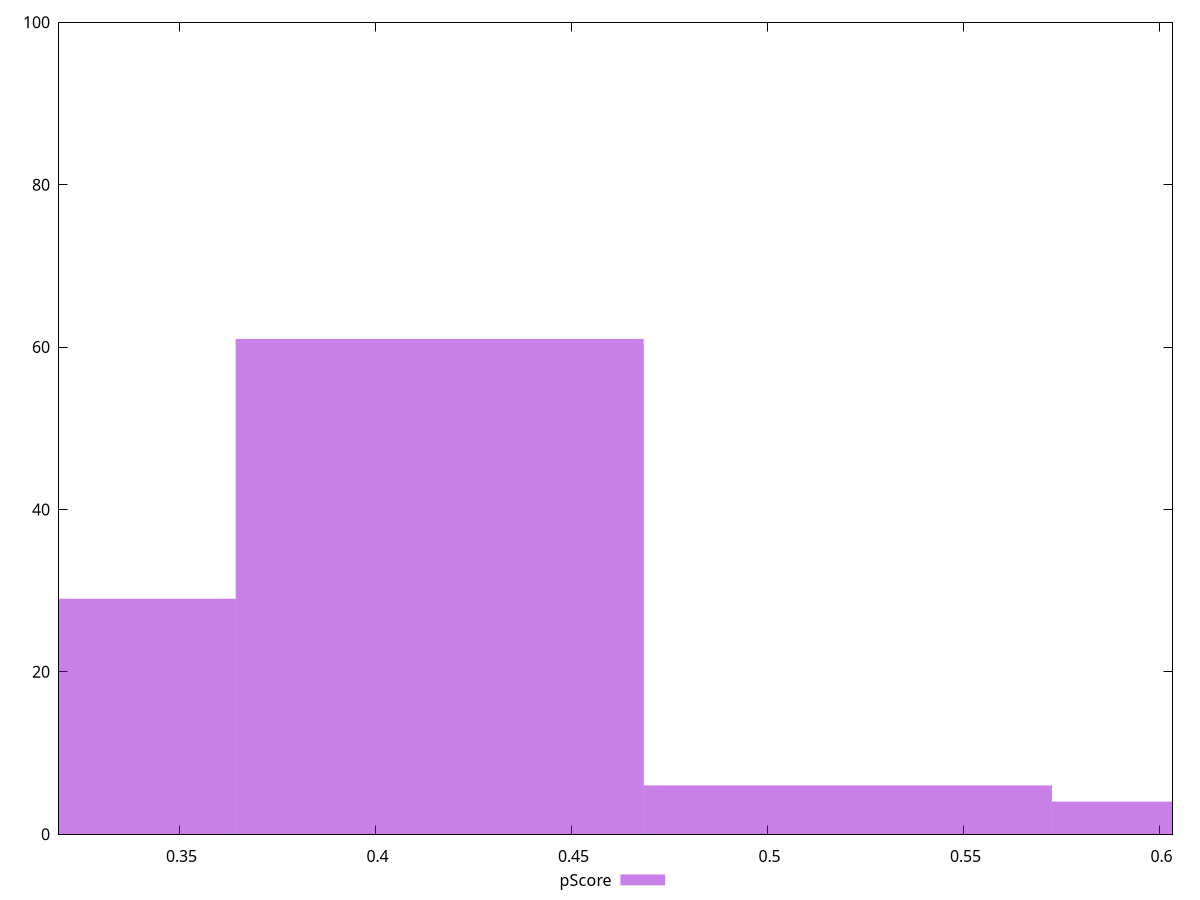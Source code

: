 reset

$pScore <<EOF
0.6246235242480819 4
0.5205196035400682 6
0.4164156828320546 61
0.31231176212404094 29
EOF

set key outside below
set boxwidth 0.10410392070801365
set xrange [0.31929411764705884:0.6033333333333333]
set yrange [0:100]
set trange [0:100]
set style fill transparent solid 0.5 noborder
set terminal svg size 640, 490 enhanced background rgb 'white'
set output "reports/report_00027_2021-02-24T12-40-31.850Z/render-blocking-resources/samples/astro/pScore/histogram.svg"

plot $pScore title "pScore" with boxes

reset
